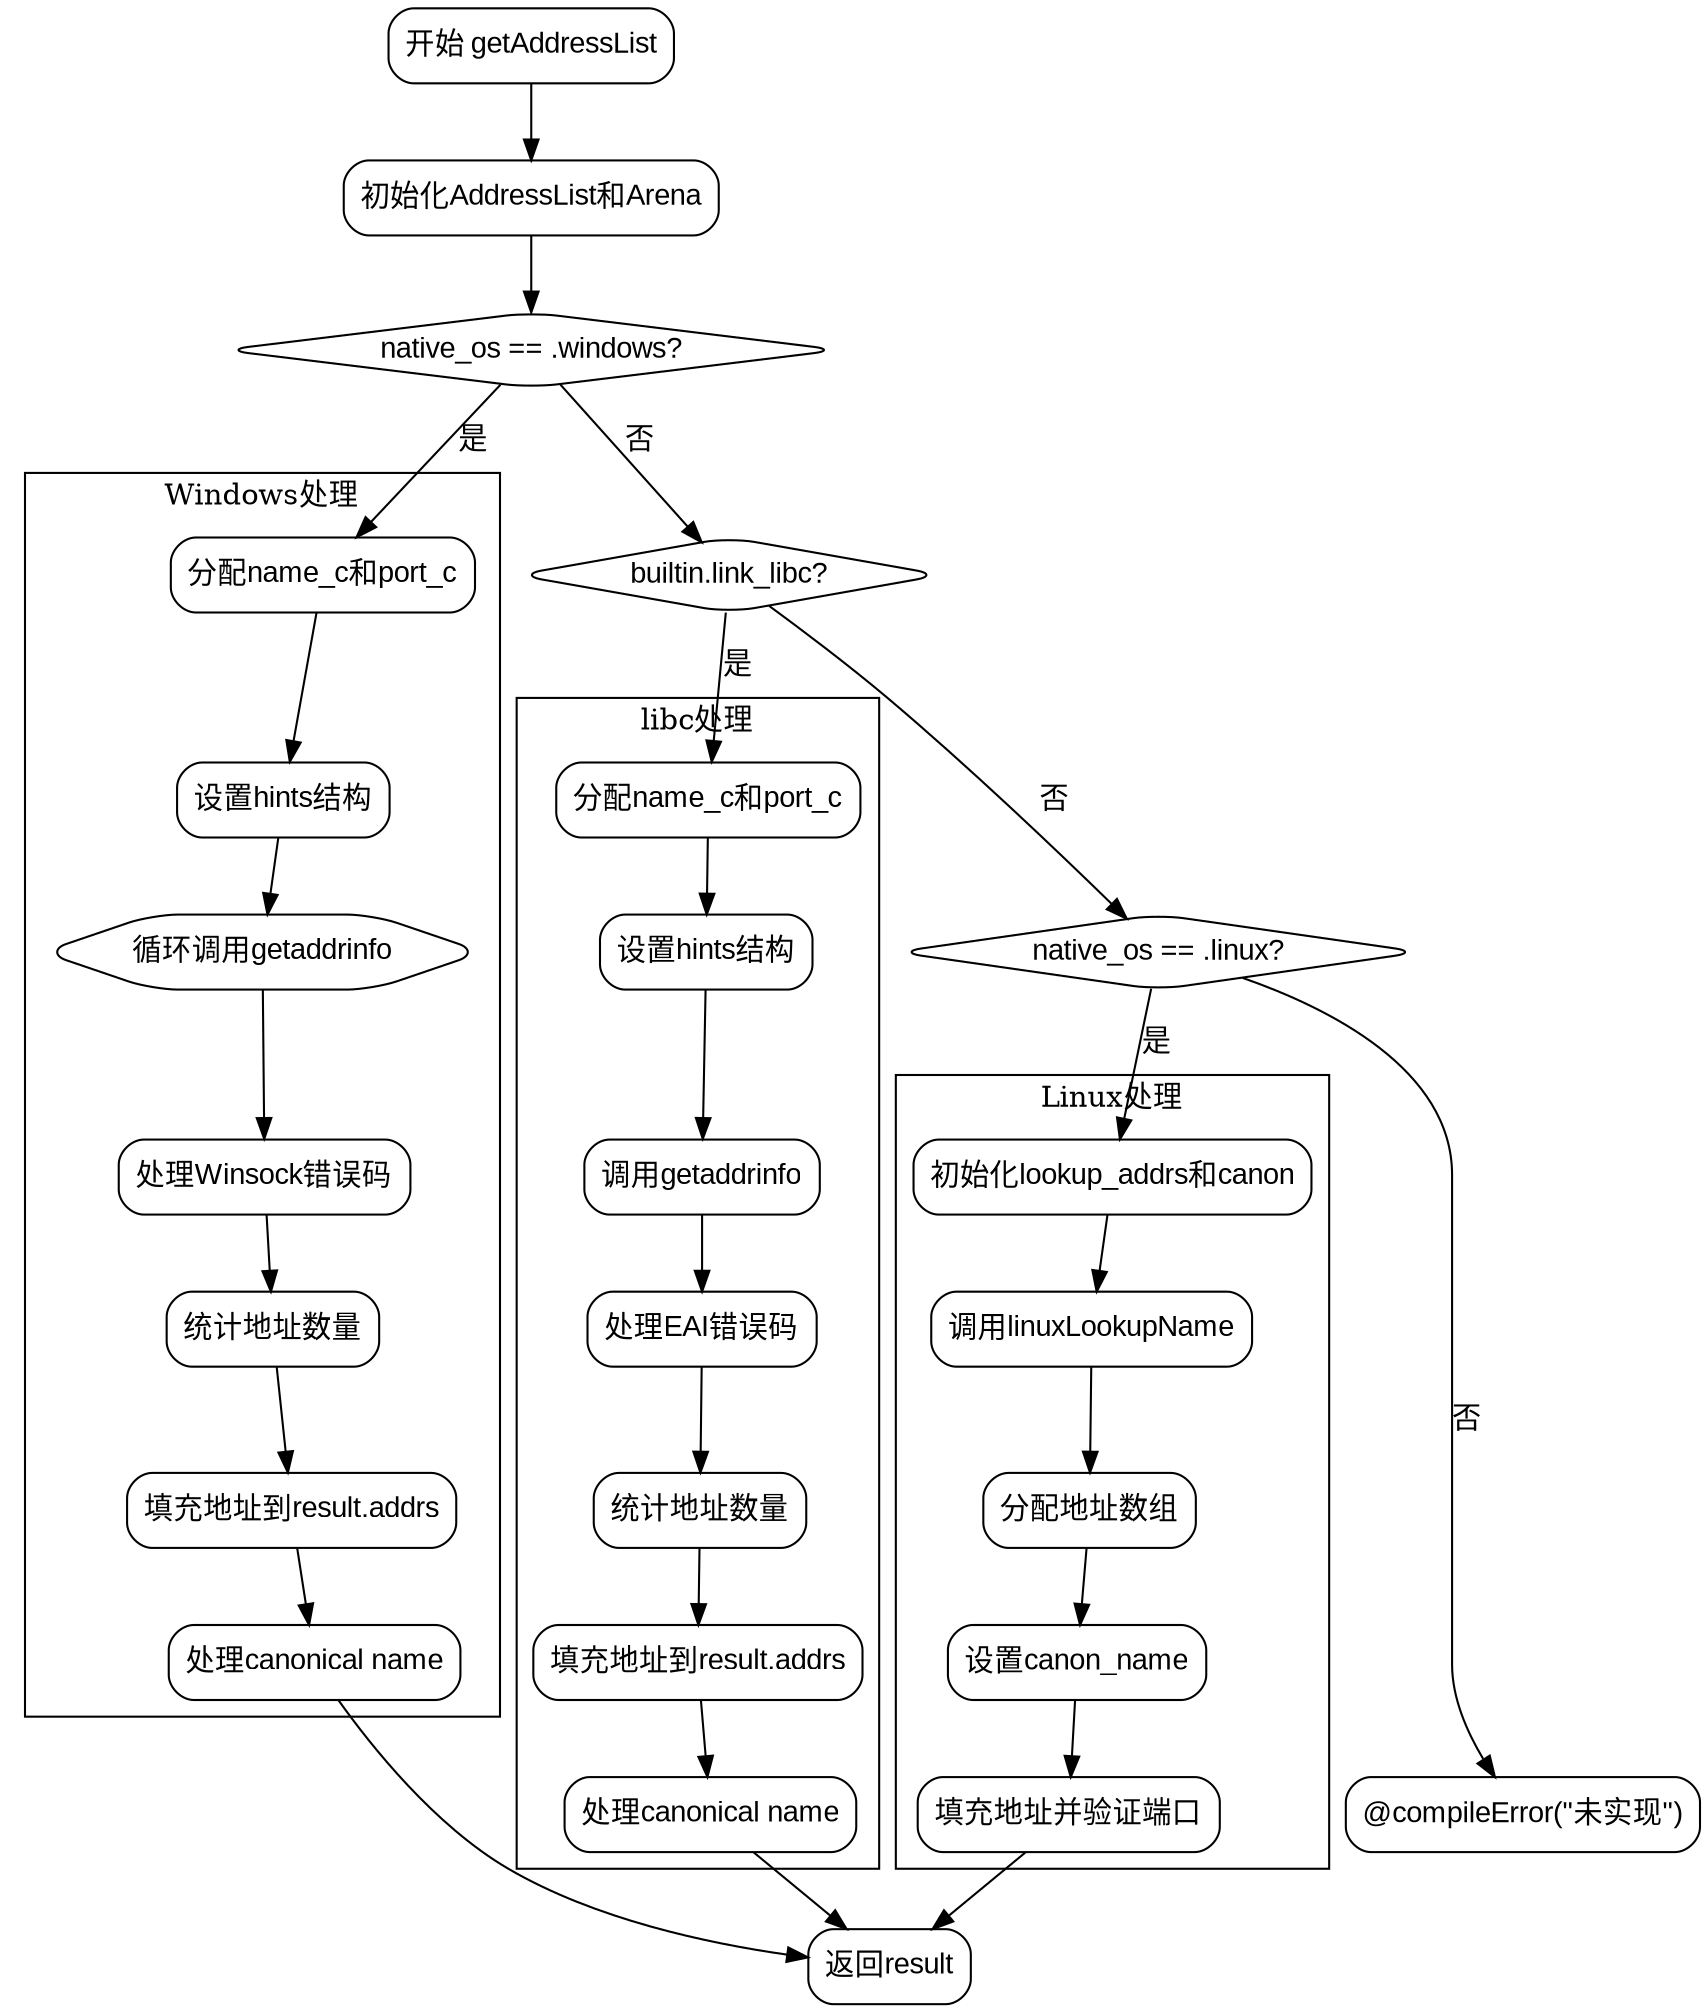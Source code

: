 
digraph flowchart {
    node [shape=rectangle, style="rounded", fontname="Arial"];
    edge [fontname="Arial"];

    start [label="开始 getAddressList"];
    create_address_list [label="初始化AddressList和Arena"];
    check_windows [label="native_os == .windows?", shape=diamond];
    check_libc [label="builtin.link_libc?", shape=diamond];
    check_linux [label="native_os == .linux?", shape=diamond];
    error_os [label="@compileError(\"未实现\")", shape=box];

    subgraph cluster_windows {
        label="Windows处理";
        win_init [label="分配name_c和port_c"];
        win_hints [label="设置hints结构"];
        win_call_loop [label="循环调用getaddrinfo", shape=hexagon];
        win_handle_errors [label="处理Winsock错误码"];
        win_count_addrs [label="统计地址数量"];
        win_fill_addrs [label="填充地址到result.addrs"];
        win_canon_name [label="处理canonical name"];
    }

    subgraph cluster_libc {
        label="libc处理";
        libc_init [label="分配name_c和port_c"];
        libc_hints [label="设置hints结构"];
        libc_call [label="调用getaddrinfo"];
        libc_handle_errors [label="处理EAI错误码"];
        libc_count_addrs [label="统计地址数量"];
        libc_fill_addrs [label="填充地址到result.addrs"];
        libc_canon_name [label="处理canonical name"];
    }

    subgraph cluster_linux {
        label="Linux处理";
        linux_init [label="初始化lookup_addrs和canon"];
        linux_call [label="调用linuxLookupName"];
        linux_alloc [label="分配地址数组"];
        linux_set_canon [label="设置canon_name"];
        linux_fill [label="填充地址并验证端口"];
    }

    end [label="返回result"];

    start -> create_address_list;
    create_address_list -> check_windows;

    check_windows -> win_init [label="是"];
    check_windows -> check_libc [label="否"];

    check_libc -> libc_init [label="是"];
    check_libc -> check_linux [label="否"];

    check_linux -> linux_init [label="是"];
    check_linux -> error_os [label="否"];

    win_init -> win_hints -> win_call_loop;
    win_call_loop -> win_handle_errors -> win_count_addrs;
    win_count_addrs -> win_fill_addrs -> win_canon_name -> end;

    libc_init -> libc_hints -> libc_call;
    libc_call -> libc_handle_errors -> libc_count_addrs;
    libc_count_addrs -> libc_fill_addrs -> libc_canon_name -> end;

    linux_init -> linux_call -> linux_alloc;
    linux_alloc -> linux_set_canon -> linux_fill -> end;

    error_os -> end [style=invis];
}

